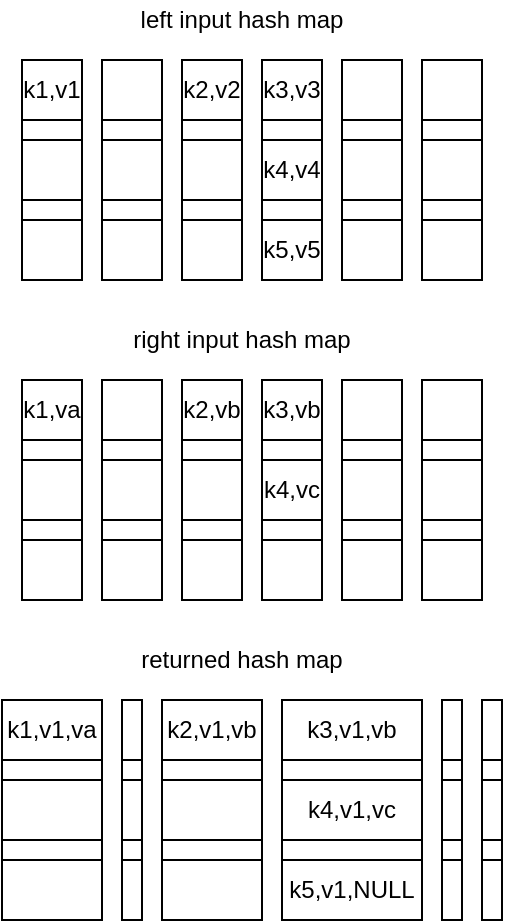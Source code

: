 <mxfile>
    <diagram id="pzWKNhb0-TU2nbGf441o" name="Page-1">
        <mxGraphModel dx="422" dy="357" grid="1" gridSize="10" guides="1" tooltips="1" connect="1" arrows="1" fold="1" page="1" pageScale="1" pageWidth="850" pageHeight="1100" math="0" shadow="0">
            <root>
                <mxCell id="0"/>
                <mxCell id="1" parent="0"/>
                <mxCell id="7" value="" style="rounded=0;whiteSpace=wrap;html=1;" vertex="1" parent="1">
                    <mxGeometry x="10" y="40" width="30" height="110" as="geometry"/>
                </mxCell>
                <mxCell id="8" value="" style="rounded=0;whiteSpace=wrap;html=1;" vertex="1" parent="1">
                    <mxGeometry x="50" y="40" width="30" height="110" as="geometry"/>
                </mxCell>
                <mxCell id="9" value="" style="rounded=0;whiteSpace=wrap;html=1;" vertex="1" parent="1">
                    <mxGeometry x="90" y="40" width="30" height="110" as="geometry"/>
                </mxCell>
                <mxCell id="10" value="" style="rounded=0;whiteSpace=wrap;html=1;" vertex="1" parent="1">
                    <mxGeometry x="130" y="40" width="30" height="110" as="geometry"/>
                </mxCell>
                <mxCell id="11" value="" style="rounded=0;whiteSpace=wrap;html=1;" vertex="1" parent="1">
                    <mxGeometry x="170" y="40" width="30" height="110" as="geometry"/>
                </mxCell>
                <mxCell id="12" value="" style="rounded=0;whiteSpace=wrap;html=1;" vertex="1" parent="1">
                    <mxGeometry x="210" y="40" width="30" height="110" as="geometry"/>
                </mxCell>
                <mxCell id="13" value="k1,v1" style="rounded=0;whiteSpace=wrap;html=1;" vertex="1" parent="1">
                    <mxGeometry x="10" y="40" width="30" height="30" as="geometry"/>
                </mxCell>
                <mxCell id="14" value="" style="rounded=0;whiteSpace=wrap;html=1;" vertex="1" parent="1">
                    <mxGeometry x="10" y="80" width="30" height="30" as="geometry"/>
                </mxCell>
                <mxCell id="15" value="" style="rounded=0;whiteSpace=wrap;html=1;" vertex="1" parent="1">
                    <mxGeometry x="10" y="120" width="30" height="30" as="geometry"/>
                </mxCell>
                <mxCell id="16" value="" style="rounded=0;whiteSpace=wrap;html=1;" vertex="1" parent="1">
                    <mxGeometry x="50" y="80" width="30" height="30" as="geometry"/>
                </mxCell>
                <mxCell id="17" value="" style="rounded=0;whiteSpace=wrap;html=1;" vertex="1" parent="1">
                    <mxGeometry x="50" y="120" width="30" height="30" as="geometry"/>
                </mxCell>
                <mxCell id="18" value="" style="rounded=0;whiteSpace=wrap;html=1;" vertex="1" parent="1">
                    <mxGeometry x="90" y="120" width="30" height="30" as="geometry"/>
                </mxCell>
                <mxCell id="19" value="" style="rounded=0;whiteSpace=wrap;html=1;" vertex="1" parent="1">
                    <mxGeometry x="90" y="80" width="30" height="30" as="geometry"/>
                </mxCell>
                <mxCell id="20" value="" style="rounded=0;whiteSpace=wrap;html=1;" vertex="1" parent="1">
                    <mxGeometry x="50" y="40" width="30" height="30" as="geometry"/>
                </mxCell>
                <mxCell id="21" value="k5,v5" style="rounded=0;whiteSpace=wrap;html=1;" vertex="1" parent="1">
                    <mxGeometry x="130" y="120" width="30" height="30" as="geometry"/>
                </mxCell>
                <mxCell id="22" value="" style="rounded=0;whiteSpace=wrap;html=1;" vertex="1" parent="1">
                    <mxGeometry x="170" y="80" width="30" height="30" as="geometry"/>
                </mxCell>
                <mxCell id="23" value="k2,v2" style="rounded=0;whiteSpace=wrap;html=1;" vertex="1" parent="1">
                    <mxGeometry x="90" y="40" width="30" height="30" as="geometry"/>
                </mxCell>
                <mxCell id="24" value="" style="rounded=0;whiteSpace=wrap;html=1;" vertex="1" parent="1">
                    <mxGeometry x="170" y="40" width="30" height="30" as="geometry"/>
                </mxCell>
                <mxCell id="25" value="" style="rounded=0;whiteSpace=wrap;html=1;" vertex="1" parent="1">
                    <mxGeometry x="170" y="120" width="30" height="30" as="geometry"/>
                </mxCell>
                <mxCell id="26" value="" style="rounded=0;whiteSpace=wrap;html=1;" vertex="1" parent="1">
                    <mxGeometry x="210" y="120" width="30" height="30" as="geometry"/>
                </mxCell>
                <mxCell id="27" value="" style="rounded=0;whiteSpace=wrap;html=1;" vertex="1" parent="1">
                    <mxGeometry x="210" y="80" width="30" height="30" as="geometry"/>
                </mxCell>
                <mxCell id="28" value="k4,v4" style="rounded=0;whiteSpace=wrap;html=1;" vertex="1" parent="1">
                    <mxGeometry x="130" y="80" width="30" height="30" as="geometry"/>
                </mxCell>
                <mxCell id="29" value="k3,v3" style="rounded=0;whiteSpace=wrap;html=1;" vertex="1" parent="1">
                    <mxGeometry x="130" y="40" width="30" height="30" as="geometry"/>
                </mxCell>
                <mxCell id="30" value="" style="rounded=0;whiteSpace=wrap;html=1;" vertex="1" parent="1">
                    <mxGeometry x="210" y="40" width="30" height="30" as="geometry"/>
                </mxCell>
                <mxCell id="31" value="left input hash map" style="text;html=1;strokeColor=none;fillColor=none;align=center;verticalAlign=middle;whiteSpace=wrap;rounded=0;" vertex="1" parent="1">
                    <mxGeometry x="60" y="10" width="120" height="20" as="geometry"/>
                </mxCell>
                <mxCell id="32" value="right input hash map" style="text;html=1;strokeColor=none;fillColor=none;align=center;verticalAlign=middle;whiteSpace=wrap;rounded=0;" vertex="1" parent="1">
                    <mxGeometry x="60" y="170" width="120" height="20" as="geometry"/>
                </mxCell>
                <mxCell id="33" value="" style="rounded=0;whiteSpace=wrap;html=1;" vertex="1" parent="1">
                    <mxGeometry x="10" y="200" width="30" height="110" as="geometry"/>
                </mxCell>
                <mxCell id="34" value="" style="rounded=0;whiteSpace=wrap;html=1;" vertex="1" parent="1">
                    <mxGeometry x="50" y="200" width="30" height="110" as="geometry"/>
                </mxCell>
                <mxCell id="35" value="" style="rounded=0;whiteSpace=wrap;html=1;" vertex="1" parent="1">
                    <mxGeometry x="90" y="200" width="30" height="110" as="geometry"/>
                </mxCell>
                <mxCell id="36" value="" style="rounded=0;whiteSpace=wrap;html=1;" vertex="1" parent="1">
                    <mxGeometry x="130" y="200" width="30" height="110" as="geometry"/>
                </mxCell>
                <mxCell id="37" value="" style="rounded=0;whiteSpace=wrap;html=1;" vertex="1" parent="1">
                    <mxGeometry x="170" y="200" width="30" height="110" as="geometry"/>
                </mxCell>
                <mxCell id="38" value="" style="rounded=0;whiteSpace=wrap;html=1;" vertex="1" parent="1">
                    <mxGeometry x="210" y="200" width="30" height="110" as="geometry"/>
                </mxCell>
                <mxCell id="39" value="k1,va" style="rounded=0;whiteSpace=wrap;html=1;" vertex="1" parent="1">
                    <mxGeometry x="10" y="200" width="30" height="30" as="geometry"/>
                </mxCell>
                <mxCell id="40" value="" style="rounded=0;whiteSpace=wrap;html=1;" vertex="1" parent="1">
                    <mxGeometry x="10" y="240" width="30" height="30" as="geometry"/>
                </mxCell>
                <mxCell id="41" value="" style="rounded=0;whiteSpace=wrap;html=1;" vertex="1" parent="1">
                    <mxGeometry x="10" y="280" width="30" height="30" as="geometry"/>
                </mxCell>
                <mxCell id="42" value="" style="rounded=0;whiteSpace=wrap;html=1;" vertex="1" parent="1">
                    <mxGeometry x="50" y="240" width="30" height="30" as="geometry"/>
                </mxCell>
                <mxCell id="43" value="" style="rounded=0;whiteSpace=wrap;html=1;" vertex="1" parent="1">
                    <mxGeometry x="50" y="280" width="30" height="30" as="geometry"/>
                </mxCell>
                <mxCell id="44" value="" style="rounded=0;whiteSpace=wrap;html=1;" vertex="1" parent="1">
                    <mxGeometry x="90" y="280" width="30" height="30" as="geometry"/>
                </mxCell>
                <mxCell id="45" value="" style="rounded=0;whiteSpace=wrap;html=1;" vertex="1" parent="1">
                    <mxGeometry x="90" y="240" width="30" height="30" as="geometry"/>
                </mxCell>
                <mxCell id="46" value="" style="rounded=0;whiteSpace=wrap;html=1;" vertex="1" parent="1">
                    <mxGeometry x="50" y="200" width="30" height="30" as="geometry"/>
                </mxCell>
                <mxCell id="47" value="" style="rounded=0;whiteSpace=wrap;html=1;" vertex="1" parent="1">
                    <mxGeometry x="130" y="280" width="30" height="30" as="geometry"/>
                </mxCell>
                <mxCell id="48" value="" style="rounded=0;whiteSpace=wrap;html=1;" vertex="1" parent="1">
                    <mxGeometry x="170" y="240" width="30" height="30" as="geometry"/>
                </mxCell>
                <mxCell id="49" value="k2,vb" style="rounded=0;whiteSpace=wrap;html=1;" vertex="1" parent="1">
                    <mxGeometry x="90" y="200" width="30" height="30" as="geometry"/>
                </mxCell>
                <mxCell id="50" value="" style="rounded=0;whiteSpace=wrap;html=1;" vertex="1" parent="1">
                    <mxGeometry x="170" y="200" width="30" height="30" as="geometry"/>
                </mxCell>
                <mxCell id="51" value="" style="rounded=0;whiteSpace=wrap;html=1;" vertex="1" parent="1">
                    <mxGeometry x="170" y="280" width="30" height="30" as="geometry"/>
                </mxCell>
                <mxCell id="52" value="" style="rounded=0;whiteSpace=wrap;html=1;" vertex="1" parent="1">
                    <mxGeometry x="210" y="280" width="30" height="30" as="geometry"/>
                </mxCell>
                <mxCell id="53" value="" style="rounded=0;whiteSpace=wrap;html=1;" vertex="1" parent="1">
                    <mxGeometry x="210" y="240" width="30" height="30" as="geometry"/>
                </mxCell>
                <mxCell id="54" value="k4,vc" style="rounded=0;whiteSpace=wrap;html=1;" vertex="1" parent="1">
                    <mxGeometry x="130" y="240" width="30" height="30" as="geometry"/>
                </mxCell>
                <mxCell id="55" value="k3,vb" style="rounded=0;whiteSpace=wrap;html=1;" vertex="1" parent="1">
                    <mxGeometry x="130" y="200" width="30" height="30" as="geometry"/>
                </mxCell>
                <mxCell id="56" value="" style="rounded=0;whiteSpace=wrap;html=1;" vertex="1" parent="1">
                    <mxGeometry x="210" y="200" width="30" height="30" as="geometry"/>
                </mxCell>
                <mxCell id="58" value="returned hash map" style="text;html=1;strokeColor=none;fillColor=none;align=center;verticalAlign=middle;whiteSpace=wrap;rounded=0;" vertex="1" parent="1">
                    <mxGeometry x="60" y="330" width="120" height="20" as="geometry"/>
                </mxCell>
                <mxCell id="59" value="" style="rounded=0;whiteSpace=wrap;html=1;" vertex="1" parent="1">
                    <mxGeometry y="360" width="50" height="110" as="geometry"/>
                </mxCell>
                <mxCell id="60" value="" style="rounded=0;whiteSpace=wrap;html=1;" vertex="1" parent="1">
                    <mxGeometry x="60" y="360" width="10" height="110" as="geometry"/>
                </mxCell>
                <mxCell id="61" value="" style="rounded=0;whiteSpace=wrap;html=1;" vertex="1" parent="1">
                    <mxGeometry x="80" y="360" width="50" height="110" as="geometry"/>
                </mxCell>
                <mxCell id="62" value="" style="rounded=0;whiteSpace=wrap;html=1;" vertex="1" parent="1">
                    <mxGeometry x="140" y="360" width="70" height="110" as="geometry"/>
                </mxCell>
                <mxCell id="63" value="" style="rounded=0;whiteSpace=wrap;html=1;" vertex="1" parent="1">
                    <mxGeometry x="220" y="360" width="10" height="110" as="geometry"/>
                </mxCell>
                <mxCell id="64" value="" style="rounded=0;whiteSpace=wrap;html=1;" vertex="1" parent="1">
                    <mxGeometry x="240" y="360" width="10" height="110" as="geometry"/>
                </mxCell>
                <mxCell id="65" value="k1,v1,va" style="rounded=0;whiteSpace=wrap;html=1;" vertex="1" parent="1">
                    <mxGeometry y="360" width="50" height="30" as="geometry"/>
                </mxCell>
                <mxCell id="66" value="" style="rounded=0;whiteSpace=wrap;html=1;" vertex="1" parent="1">
                    <mxGeometry y="400" width="50" height="30" as="geometry"/>
                </mxCell>
                <mxCell id="67" value="" style="rounded=0;whiteSpace=wrap;html=1;" vertex="1" parent="1">
                    <mxGeometry y="440" width="50" height="30" as="geometry"/>
                </mxCell>
                <mxCell id="68" value="" style="rounded=0;whiteSpace=wrap;html=1;" vertex="1" parent="1">
                    <mxGeometry x="60" y="400" width="10" height="30" as="geometry"/>
                </mxCell>
                <mxCell id="69" value="" style="rounded=0;whiteSpace=wrap;html=1;" vertex="1" parent="1">
                    <mxGeometry x="60" y="440" width="10" height="30" as="geometry"/>
                </mxCell>
                <mxCell id="70" value="" style="rounded=0;whiteSpace=wrap;html=1;" vertex="1" parent="1">
                    <mxGeometry x="80" y="440" width="50" height="30" as="geometry"/>
                </mxCell>
                <mxCell id="71" value="" style="rounded=0;whiteSpace=wrap;html=1;" vertex="1" parent="1">
                    <mxGeometry x="80" y="400" width="50" height="30" as="geometry"/>
                </mxCell>
                <mxCell id="72" value="" style="rounded=0;whiteSpace=wrap;html=1;" vertex="1" parent="1">
                    <mxGeometry x="60" y="360" width="10" height="30" as="geometry"/>
                </mxCell>
                <mxCell id="73" value="k5,v1,NULL" style="rounded=0;whiteSpace=wrap;html=1;" vertex="1" parent="1">
                    <mxGeometry x="140" y="440" width="70" height="30" as="geometry"/>
                </mxCell>
                <mxCell id="74" value="" style="rounded=0;whiteSpace=wrap;html=1;" vertex="1" parent="1">
                    <mxGeometry x="220" y="400" width="10" height="30" as="geometry"/>
                </mxCell>
                <mxCell id="75" value="k2,v1,vb" style="rounded=0;whiteSpace=wrap;html=1;" vertex="1" parent="1">
                    <mxGeometry x="80" y="360" width="50" height="30" as="geometry"/>
                </mxCell>
                <mxCell id="76" value="" style="rounded=0;whiteSpace=wrap;html=1;" vertex="1" parent="1">
                    <mxGeometry x="220" y="360" width="10" height="30" as="geometry"/>
                </mxCell>
                <mxCell id="77" value="" style="rounded=0;whiteSpace=wrap;html=1;" vertex="1" parent="1">
                    <mxGeometry x="220" y="440" width="10" height="30" as="geometry"/>
                </mxCell>
                <mxCell id="78" value="" style="rounded=0;whiteSpace=wrap;html=1;" vertex="1" parent="1">
                    <mxGeometry x="240" y="440" width="10" height="30" as="geometry"/>
                </mxCell>
                <mxCell id="79" value="" style="rounded=0;whiteSpace=wrap;html=1;" vertex="1" parent="1">
                    <mxGeometry x="240" y="400" width="10" height="30" as="geometry"/>
                </mxCell>
                <mxCell id="80" value="k4,v1,vc" style="rounded=0;whiteSpace=wrap;html=1;" vertex="1" parent="1">
                    <mxGeometry x="140" y="400" width="70" height="30" as="geometry"/>
                </mxCell>
                <mxCell id="81" value="k3,v1,vb" style="rounded=0;whiteSpace=wrap;html=1;" vertex="1" parent="1">
                    <mxGeometry x="140" y="360" width="70" height="30" as="geometry"/>
                </mxCell>
                <mxCell id="82" value="" style="rounded=0;whiteSpace=wrap;html=1;" vertex="1" parent="1">
                    <mxGeometry x="240" y="360" width="10" height="30" as="geometry"/>
                </mxCell>
            </root>
        </mxGraphModel>
    </diagram>
</mxfile>